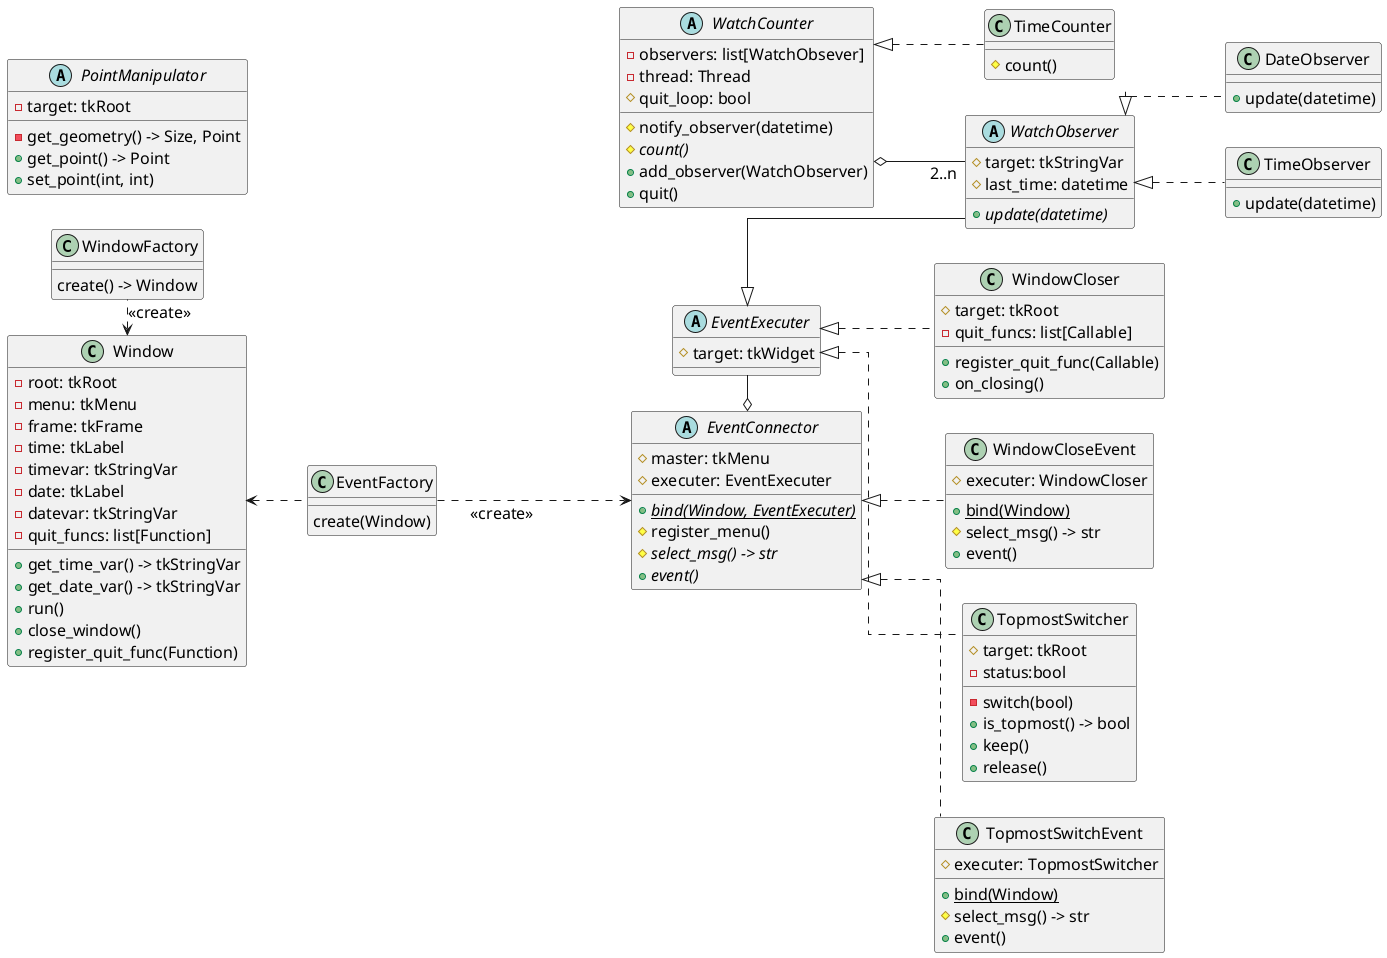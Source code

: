 @startuml Class
skinparam {
   defaultfontsize 16
   linetype ortho
}
left to right direction

together {
    class "WindowFactory" as wf {
        create() -> Window
    }
    class "Window" as w {
        - root: tkRoot
        - menu: tkMenu
        - frame: tkFrame
        - time: tkLabel
        - timevar: tkStringVar
        - date: tkLabel
        - datevar: tkStringVar
        - quit_funcs: list[Function]
        + get_time_var() -> tkStringVar
        + get_date_var() -> tkStringVar
        + run()
        + close_window()
        + register_quit_func(Function)
    }
    w <. wf: <<create>>
}

together {
    class "EventFactory" as ef {
        create(Window)
    }
    w <.. ef

    abstract class "EventExecuter" as ee {
        # target: tkWidget
    }

    abstract class "EventConnector" as ec {
        # master: tkMenu
        # executer: EventExecuter
        + {abstract}{static} bind(Window, EventExecuter)
        # register_menu()
        # {abstract} select_msg() -> str
        + {abstract} event()
    }
    ef ....> ec: <<create>>
    ec o- ee
}

abstract class "PointManipulator" as pm {
    - target: tkRoot
    - get_geometry() -> Size, Point
    + get_point() -> Point
    + set_point(int, int)
}

together {
    class "WindowCloser" as wcr {
        # target: tkRoot
        - quit_funcs: list[Callable]
        + register_quit_func(Callable)
        + on_closing()
    }
    ee <|.. wcr

    class "WindowCloseEvent" as wcre {
        # executer: WindowCloser
        + {static} bind(Window)
        # select_msg() -> str
        + event()
    }
    ec <|.. wcre
}

together {
    class "TopmostSwitcher" as tms {
        # target: tkRoot
        - status:bool
        - switch(bool)
        + is_topmost() -> bool
        + keep()
        + release()
    }
    ee <|.. tms

    class "TopmostSwitchEvent" as tmse {
        # executer: TopmostSwitcher
        + {static} bind(Window)
        # select_msg() -> str
        + event()
    }
    ec <|.. tmse
}

together {
    abstract class "WatchObserver" as wo {
        # target: tkStringVar
        # last_time: datetime
        + {abstract} update(datetime)
    }
    ee <|-- wo

    class "TimeObserver" as to {
        + update(datetime)
    }
    wo <|.. to

    class "DateObserver" as do {
        + update(datetime)
    }
    wo <|.. do

    abstract class "WatchCounter" as wc {
        - observers: list[WatchObsever]
        - thread: Thread
        # quit_loop: bool
        # notify_observer(datetime)
        # {abstract} count()
        + add_observer(WatchObserver)
        + quit()
    }

    class "TimeCounter" as tc {
        # count()
    }
    wc <|.. tc
    wo "2..n" -l-o wc
}
@enduml
